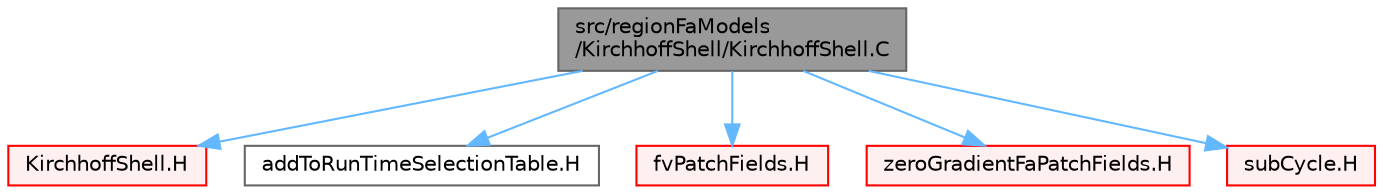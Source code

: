 digraph "src/regionFaModels/KirchhoffShell/KirchhoffShell.C"
{
 // LATEX_PDF_SIZE
  bgcolor="transparent";
  edge [fontname=Helvetica,fontsize=10,labelfontname=Helvetica,labelfontsize=10];
  node [fontname=Helvetica,fontsize=10,shape=box,height=0.2,width=0.4];
  Node1 [id="Node000001",label="src/regionFaModels\l/KirchhoffShell/KirchhoffShell.C",height=0.2,width=0.4,color="gray40", fillcolor="grey60", style="filled", fontcolor="black",tooltip=" "];
  Node1 -> Node2 [id="edge1_Node000001_Node000002",color="steelblue1",style="solid",tooltip=" "];
  Node2 [id="Node000002",label="KirchhoffShell.H",height=0.2,width=0.4,color="red", fillcolor="#FFF0F0", style="filled",URL="$KirchhoffShell_8H.html",tooltip=" "];
  Node1 -> Node492 [id="edge2_Node000001_Node000492",color="steelblue1",style="solid",tooltip=" "];
  Node492 [id="Node000492",label="addToRunTimeSelectionTable.H",height=0.2,width=0.4,color="grey40", fillcolor="white", style="filled",URL="$addToRunTimeSelectionTable_8H.html",tooltip="Macros for easy insertion into run-time selection tables."];
  Node1 -> Node493 [id="edge3_Node000001_Node000493",color="steelblue1",style="solid",tooltip=" "];
  Node493 [id="Node000493",label="fvPatchFields.H",height=0.2,width=0.4,color="red", fillcolor="#FFF0F0", style="filled",URL="$fvPatchFields_8H.html",tooltip=" "];
  Node1 -> Node496 [id="edge4_Node000001_Node000496",color="steelblue1",style="solid",tooltip=" "];
  Node496 [id="Node000496",label="zeroGradientFaPatchFields.H",height=0.2,width=0.4,color="red", fillcolor="#FFF0F0", style="filled",URL="$zeroGradientFaPatchFields_8H.html",tooltip=" "];
  Node1 -> Node498 [id="edge5_Node000001_Node000498",color="steelblue1",style="solid",tooltip=" "];
  Node498 [id="Node000498",label="subCycle.H",height=0.2,width=0.4,color="red", fillcolor="#FFF0F0", style="filled",URL="$subCycle_8H.html",tooltip=" "];
}
